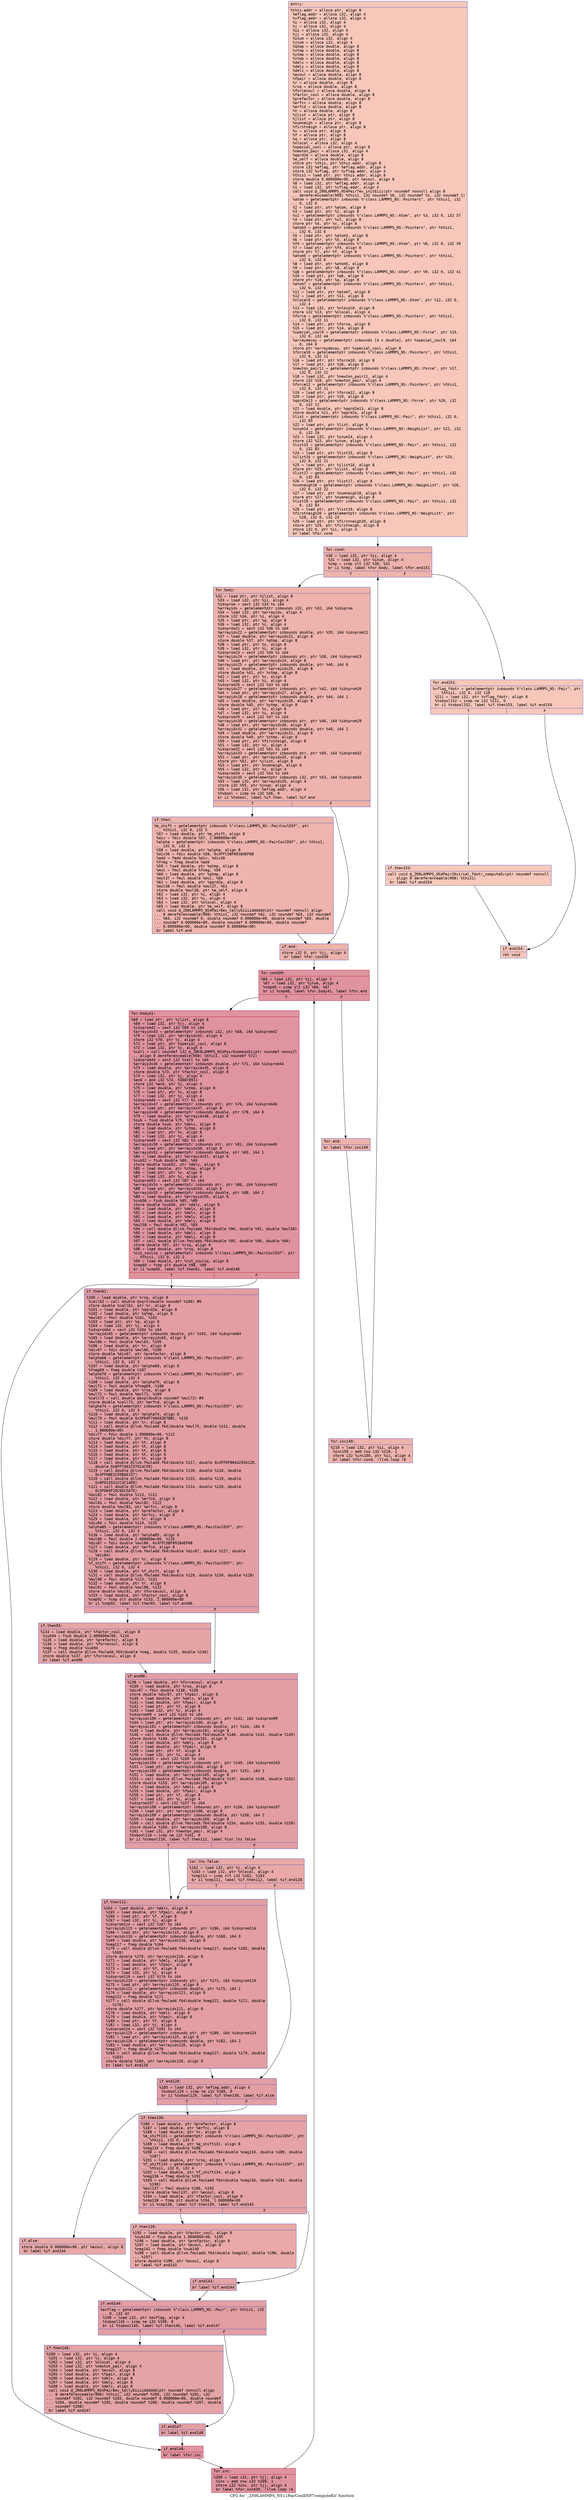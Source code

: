 digraph "CFG for '_ZN9LAMMPS_NS11PairCoulDSF7computeEii' function" {
	label="CFG for '_ZN9LAMMPS_NS11PairCoulDSF7computeEii' function";

	Node0x5622821d98b0 [shape=record,color="#3d50c3ff", style=filled, fillcolor="#ec7f6370" fontname="Courier",label="{entry:\l|  %this.addr = alloca ptr, align 8\l  %eflag.addr = alloca i32, align 4\l  %vflag.addr = alloca i32, align 4\l  %i = alloca i32, align 4\l  %j = alloca i32, align 4\l  %ii = alloca i32, align 4\l  %jj = alloca i32, align 4\l  %inum = alloca i32, align 4\l  %jnum = alloca i32, align 4\l  %qtmp = alloca double, align 8\l  %xtmp = alloca double, align 8\l  %ytmp = alloca double, align 8\l  %ztmp = alloca double, align 8\l  %delx = alloca double, align 8\l  %dely = alloca double, align 8\l  %delz = alloca double, align 8\l  %ecoul = alloca double, align 8\l  %fpair = alloca double, align 8\l  %r = alloca double, align 8\l  %rsq = alloca double, align 8\l  %forcecoul = alloca double, align 8\l  %factor_coul = alloca double, align 8\l  %prefactor = alloca double, align 8\l  %erfcc = alloca double, align 8\l  %erfcd = alloca double, align 8\l  %t = alloca double, align 8\l  %ilist = alloca ptr, align 8\l  %jlist = alloca ptr, align 8\l  %numneigh = alloca ptr, align 8\l  %firstneigh = alloca ptr, align 8\l  %x = alloca ptr, align 8\l  %f = alloca ptr, align 8\l  %q = alloca ptr, align 8\l  %nlocal = alloca i32, align 4\l  %special_coul = alloca ptr, align 8\l  %newton_pair = alloca i32, align 4\l  %qqrd2e = alloca double, align 8\l  %e_self = alloca double, align 8\l  store ptr %this, ptr %this.addr, align 8\l  store i32 %eflag, ptr %eflag.addr, align 4\l  store i32 %vflag, ptr %vflag.addr, align 4\l  %this1 = load ptr, ptr %this.addr, align 8\l  store double 0.000000e+00, ptr %ecoul, align 8\l  %0 = load i32, ptr %eflag.addr, align 4\l  %1 = load i32, ptr %vflag.addr, align 4\l  call void @_ZN9LAMMPS_NS4Pair7ev_initEiii(ptr noundef nonnull align 8\l... dereferenceable(908) %this1, i32 noundef %0, i32 noundef %1, i32 noundef 1)\l  %atom = getelementptr inbounds %\"class.LAMMPS_NS::Pointers\", ptr %this1, i32\l... 0, i32 6\l  %2 = load ptr, ptr %atom, align 8\l  %3 = load ptr, ptr %2, align 8\l  %x2 = getelementptr inbounds %\"class.LAMMPS_NS::Atom\", ptr %3, i32 0, i32 37\l  %4 = load ptr, ptr %x2, align 8\l  store ptr %4, ptr %x, align 8\l  %atom3 = getelementptr inbounds %\"class.LAMMPS_NS::Pointers\", ptr %this1,\l... i32 0, i32 6\l  %5 = load ptr, ptr %atom3, align 8\l  %6 = load ptr, ptr %5, align 8\l  %f4 = getelementptr inbounds %\"class.LAMMPS_NS::Atom\", ptr %6, i32 0, i32 39\l  %7 = load ptr, ptr %f4, align 8\l  store ptr %7, ptr %f, align 8\l  %atom5 = getelementptr inbounds %\"class.LAMMPS_NS::Pointers\", ptr %this1,\l... i32 0, i32 6\l  %8 = load ptr, ptr %atom5, align 8\l  %9 = load ptr, ptr %8, align 8\l  %q6 = getelementptr inbounds %\"class.LAMMPS_NS::Atom\", ptr %9, i32 0, i32 41\l  %10 = load ptr, ptr %q6, align 8\l  store ptr %10, ptr %q, align 8\l  %atom7 = getelementptr inbounds %\"class.LAMMPS_NS::Pointers\", ptr %this1,\l... i32 0, i32 6\l  %11 = load ptr, ptr %atom7, align 8\l  %12 = load ptr, ptr %11, align 8\l  %nlocal8 = getelementptr inbounds %\"class.LAMMPS_NS::Atom\", ptr %12, i32 0,\l... i32 4\l  %13 = load i32, ptr %nlocal8, align 8\l  store i32 %13, ptr %nlocal, align 4\l  %force = getelementptr inbounds %\"class.LAMMPS_NS::Pointers\", ptr %this1,\l... i32 0, i32 11\l  %14 = load ptr, ptr %force, align 8\l  %15 = load ptr, ptr %14, align 8\l  %special_coul9 = getelementptr inbounds %\"class.LAMMPS_NS::Force\", ptr %15,\l... i32 0, i32 44\l  %arraydecay = getelementptr inbounds [4 x double], ptr %special_coul9, i64\l... 0, i64 0\l  store ptr %arraydecay, ptr %special_coul, align 8\l  %force10 = getelementptr inbounds %\"class.LAMMPS_NS::Pointers\", ptr %this1,\l... i32 0, i32 11\l  %16 = load ptr, ptr %force10, align 8\l  %17 = load ptr, ptr %16, align 8\l  %newton_pair11 = getelementptr inbounds %\"class.LAMMPS_NS::Force\", ptr %17,\l... i32 0, i32 22\l  %18 = load i32, ptr %newton_pair11, align 4\l  store i32 %18, ptr %newton_pair, align 4\l  %force12 = getelementptr inbounds %\"class.LAMMPS_NS::Pointers\", ptr %this1,\l... i32 0, i32 11\l  %19 = load ptr, ptr %force12, align 8\l  %20 = load ptr, ptr %19, align 8\l  %qqrd2e13 = getelementptr inbounds %\"class.LAMMPS_NS::Force\", ptr %20, i32\l... 0, i32 12\l  %21 = load double, ptr %qqrd2e13, align 8\l  store double %21, ptr %qqrd2e, align 8\l  %list = getelementptr inbounds %\"class.LAMMPS_NS::Pair\", ptr %this1, i32 0,\l... i32 83\l  %22 = load ptr, ptr %list, align 8\l  %inum14 = getelementptr inbounds %\"class.LAMMPS_NS::NeighList\", ptr %22, i32\l... 0, i32 19\l  %23 = load i32, ptr %inum14, align 4\l  store i32 %23, ptr %inum, align 4\l  %list15 = getelementptr inbounds %\"class.LAMMPS_NS::Pair\", ptr %this1, i32\l... 0, i32 83\l  %24 = load ptr, ptr %list15, align 8\l  %ilist16 = getelementptr inbounds %\"class.LAMMPS_NS::NeighList\", ptr %24,\l... i32 0, i32 21\l  %25 = load ptr, ptr %ilist16, align 8\l  store ptr %25, ptr %ilist, align 8\l  %list17 = getelementptr inbounds %\"class.LAMMPS_NS::Pair\", ptr %this1, i32\l... 0, i32 83\l  %26 = load ptr, ptr %list17, align 8\l  %numneigh18 = getelementptr inbounds %\"class.LAMMPS_NS::NeighList\", ptr %26,\l... i32 0, i32 22\l  %27 = load ptr, ptr %numneigh18, align 8\l  store ptr %27, ptr %numneigh, align 8\l  %list19 = getelementptr inbounds %\"class.LAMMPS_NS::Pair\", ptr %this1, i32\l... 0, i32 83\l  %28 = load ptr, ptr %list19, align 8\l  %firstneigh20 = getelementptr inbounds %\"class.LAMMPS_NS::NeighList\", ptr\l... %28, i32 0, i32 23\l  %29 = load ptr, ptr %firstneigh20, align 8\l  store ptr %29, ptr %firstneigh, align 8\l  store i32 0, ptr %ii, align 4\l  br label %for.cond\l}"];
	Node0x5622821d98b0 -> Node0x5622821dff70[tooltip="entry -> for.cond\nProbability 100.00%" ];
	Node0x5622821dff70 [shape=record,color="#3d50c3ff", style=filled, fillcolor="#d6524470" fontname="Courier",label="{for.cond:\l|  %30 = load i32, ptr %ii, align 4\l  %31 = load i32, ptr %inum, align 4\l  %cmp = icmp slt i32 %30, %31\l  br i1 %cmp, label %for.body, label %for.end151\l|{<s0>T|<s1>F}}"];
	Node0x5622821dff70:s0 -> Node0x5622821e0210[tooltip="for.cond -> for.body\nProbability 96.88%" ];
	Node0x5622821dff70:s1 -> Node0x5622821e0290[tooltip="for.cond -> for.end151\nProbability 3.12%" ];
	Node0x5622821e0210 [shape=record,color="#3d50c3ff", style=filled, fillcolor="#d6524470" fontname="Courier",label="{for.body:\l|  %32 = load ptr, ptr %ilist, align 8\l  %33 = load i32, ptr %ii, align 4\l  %idxprom = sext i32 %33 to i64\l  %arrayidx = getelementptr inbounds i32, ptr %32, i64 %idxprom\l  %34 = load i32, ptr %arrayidx, align 4\l  store i32 %34, ptr %i, align 4\l  %35 = load ptr, ptr %q, align 8\l  %36 = load i32, ptr %i, align 4\l  %idxprom21 = sext i32 %36 to i64\l  %arrayidx22 = getelementptr inbounds double, ptr %35, i64 %idxprom21\l  %37 = load double, ptr %arrayidx22, align 8\l  store double %37, ptr %qtmp, align 8\l  %38 = load ptr, ptr %x, align 8\l  %39 = load i32, ptr %i, align 4\l  %idxprom23 = sext i32 %39 to i64\l  %arrayidx24 = getelementptr inbounds ptr, ptr %38, i64 %idxprom23\l  %40 = load ptr, ptr %arrayidx24, align 8\l  %arrayidx25 = getelementptr inbounds double, ptr %40, i64 0\l  %41 = load double, ptr %arrayidx25, align 8\l  store double %41, ptr %xtmp, align 8\l  %42 = load ptr, ptr %x, align 8\l  %43 = load i32, ptr %i, align 4\l  %idxprom26 = sext i32 %43 to i64\l  %arrayidx27 = getelementptr inbounds ptr, ptr %42, i64 %idxprom26\l  %44 = load ptr, ptr %arrayidx27, align 8\l  %arrayidx28 = getelementptr inbounds double, ptr %44, i64 1\l  %45 = load double, ptr %arrayidx28, align 8\l  store double %45, ptr %ytmp, align 8\l  %46 = load ptr, ptr %x, align 8\l  %47 = load i32, ptr %i, align 4\l  %idxprom29 = sext i32 %47 to i64\l  %arrayidx30 = getelementptr inbounds ptr, ptr %46, i64 %idxprom29\l  %48 = load ptr, ptr %arrayidx30, align 8\l  %arrayidx31 = getelementptr inbounds double, ptr %48, i64 2\l  %49 = load double, ptr %arrayidx31, align 8\l  store double %49, ptr %ztmp, align 8\l  %50 = load ptr, ptr %firstneigh, align 8\l  %51 = load i32, ptr %i, align 4\l  %idxprom32 = sext i32 %51 to i64\l  %arrayidx33 = getelementptr inbounds ptr, ptr %50, i64 %idxprom32\l  %52 = load ptr, ptr %arrayidx33, align 8\l  store ptr %52, ptr %jlist, align 8\l  %53 = load ptr, ptr %numneigh, align 8\l  %54 = load i32, ptr %i, align 4\l  %idxprom34 = sext i32 %54 to i64\l  %arrayidx35 = getelementptr inbounds i32, ptr %53, i64 %idxprom34\l  %55 = load i32, ptr %arrayidx35, align 4\l  store i32 %55, ptr %jnum, align 4\l  %56 = load i32, ptr %eflag.addr, align 4\l  %tobool = icmp ne i32 %56, 0\l  br i1 %tobool, label %if.then, label %if.end\l|{<s0>T|<s1>F}}"];
	Node0x5622821e0210:s0 -> Node0x5622821e2a00[tooltip="for.body -> if.then\nProbability 62.50%" ];
	Node0x5622821e0210:s1 -> Node0x5622821e2a70[tooltip="for.body -> if.end\nProbability 37.50%" ];
	Node0x5622821e2a00 [shape=record,color="#3d50c3ff", style=filled, fillcolor="#d8564670" fontname="Courier",label="{if.then:\l|  %e_shift = getelementptr inbounds %\"class.LAMMPS_NS::PairCoulDSF\", ptr\l... %this1, i32 0, i32 5\l  %57 = load double, ptr %e_shift, align 8\l  %div = fdiv double %57, 2.000000e+00\l  %alpha = getelementptr inbounds %\"class.LAMMPS_NS::PairCoulDSF\", ptr %this1,\l... i32 0, i32 3\l  %58 = load double, ptr %alpha, align 8\l  %div36 = fdiv double %58, 0x3FFC5BF891B4EF6B\l  %add = fadd double %div, %div36\l  %fneg = fneg double %add\l  %59 = load double, ptr %qtmp, align 8\l  %mul = fmul double %fneg, %59\l  %60 = load double, ptr %qtmp, align 8\l  %mul37 = fmul double %mul, %60\l  %61 = load double, ptr %qqrd2e, align 8\l  %mul38 = fmul double %mul37, %61\l  store double %mul38, ptr %e_self, align 8\l  %62 = load i32, ptr %i, align 4\l  %63 = load i32, ptr %i, align 4\l  %64 = load i32, ptr %nlocal, align 4\l  %65 = load double, ptr %e_self, align 8\l  call void @_ZN9LAMMPS_NS4Pair8ev_tallyEiiiidddddd(ptr noundef nonnull align\l... 8 dereferenceable(908) %this1, i32 noundef %62, i32 noundef %63, i32 noundef\l... %64, i32 noundef 0, double noundef 0.000000e+00, double noundef %65, double\l... noundef 0.000000e+00, double noundef 0.000000e+00, double noundef\l... 0.000000e+00, double noundef 0.000000e+00)\l  br label %if.end\l}"];
	Node0x5622821e2a00 -> Node0x5622821e2a70[tooltip="if.then -> if.end\nProbability 100.00%" ];
	Node0x5622821e2a70 [shape=record,color="#3d50c3ff", style=filled, fillcolor="#d6524470" fontname="Courier",label="{if.end:\l|  store i32 0, ptr %jj, align 4\l  br label %for.cond39\l}"];
	Node0x5622821e2a70 -> Node0x5622821e4440[tooltip="if.end -> for.cond39\nProbability 100.00%" ];
	Node0x5622821e4440 [shape=record,color="#b70d28ff", style=filled, fillcolor="#b70d2870" fontname="Courier",label="{for.cond39:\l|  %66 = load i32, ptr %jj, align 4\l  %67 = load i32, ptr %jnum, align 4\l  %cmp40 = icmp slt i32 %66, %67\l  br i1 %cmp40, label %for.body41, label %for.end\l|{<s0>T|<s1>F}}"];
	Node0x5622821e4440:s0 -> Node0x5622821e4600[tooltip="for.cond39 -> for.body41\nProbability 96.88%" ];
	Node0x5622821e4440:s1 -> Node0x5622821e4650[tooltip="for.cond39 -> for.end\nProbability 3.12%" ];
	Node0x5622821e4600 [shape=record,color="#b70d28ff", style=filled, fillcolor="#b70d2870" fontname="Courier",label="{for.body41:\l|  %68 = load ptr, ptr %jlist, align 8\l  %69 = load i32, ptr %jj, align 4\l  %idxprom42 = sext i32 %69 to i64\l  %arrayidx43 = getelementptr inbounds i32, ptr %68, i64 %idxprom42\l  %70 = load i32, ptr %arrayidx43, align 4\l  store i32 %70, ptr %j, align 4\l  %71 = load ptr, ptr %special_coul, align 8\l  %72 = load i32, ptr %j, align 4\l  %call = call noundef i32 @_ZNK9LAMMPS_NS4Pair6sbmaskEi(ptr noundef nonnull\l... align 8 dereferenceable(908) %this1, i32 noundef %72)\l  %idxprom44 = sext i32 %call to i64\l  %arrayidx45 = getelementptr inbounds double, ptr %71, i64 %idxprom44\l  %73 = load double, ptr %arrayidx45, align 8\l  store double %73, ptr %factor_coul, align 8\l  %74 = load i32, ptr %j, align 4\l  %and = and i32 %74, 536870911\l  store i32 %and, ptr %j, align 4\l  %75 = load double, ptr %xtmp, align 8\l  %76 = load ptr, ptr %x, align 8\l  %77 = load i32, ptr %j, align 4\l  %idxprom46 = sext i32 %77 to i64\l  %arrayidx47 = getelementptr inbounds ptr, ptr %76, i64 %idxprom46\l  %78 = load ptr, ptr %arrayidx47, align 8\l  %arrayidx48 = getelementptr inbounds double, ptr %78, i64 0\l  %79 = load double, ptr %arrayidx48, align 8\l  %sub = fsub double %75, %79\l  store double %sub, ptr %delx, align 8\l  %80 = load double, ptr %ytmp, align 8\l  %81 = load ptr, ptr %x, align 8\l  %82 = load i32, ptr %j, align 4\l  %idxprom49 = sext i32 %82 to i64\l  %arrayidx50 = getelementptr inbounds ptr, ptr %81, i64 %idxprom49\l  %83 = load ptr, ptr %arrayidx50, align 8\l  %arrayidx51 = getelementptr inbounds double, ptr %83, i64 1\l  %84 = load double, ptr %arrayidx51, align 8\l  %sub52 = fsub double %80, %84\l  store double %sub52, ptr %dely, align 8\l  %85 = load double, ptr %ztmp, align 8\l  %86 = load ptr, ptr %x, align 8\l  %87 = load i32, ptr %j, align 4\l  %idxprom53 = sext i32 %87 to i64\l  %arrayidx54 = getelementptr inbounds ptr, ptr %86, i64 %idxprom53\l  %88 = load ptr, ptr %arrayidx54, align 8\l  %arrayidx55 = getelementptr inbounds double, ptr %88, i64 2\l  %89 = load double, ptr %arrayidx55, align 8\l  %sub56 = fsub double %85, %89\l  store double %sub56, ptr %delz, align 8\l  %90 = load double, ptr %delx, align 8\l  %91 = load double, ptr %delx, align 8\l  %92 = load double, ptr %dely, align 8\l  %93 = load double, ptr %dely, align 8\l  %mul58 = fmul double %92, %93\l  %94 = call double @llvm.fmuladd.f64(double %90, double %91, double %mul58)\l  %95 = load double, ptr %delz, align 8\l  %96 = load double, ptr %delz, align 8\l  %97 = call double @llvm.fmuladd.f64(double %95, double %96, double %94)\l  store double %97, ptr %rsq, align 8\l  %98 = load double, ptr %rsq, align 8\l  %cut_coulsq = getelementptr inbounds %\"class.LAMMPS_NS::PairCoulDSF\", ptr\l... %this1, i32 0, i32 2\l  %99 = load double, ptr %cut_coulsq, align 8\l  %cmp60 = fcmp olt double %98, %99\l  br i1 %cmp60, label %if.then61, label %if.end148\l|{<s0>T|<s1>F}}"];
	Node0x5622821e4600:s0 -> Node0x5622821e19a0[tooltip="for.body41 -> if.then61\nProbability 50.00%" ];
	Node0x5622821e4600:s1 -> Node0x5622821e1a50[tooltip="for.body41 -> if.end148\nProbability 50.00%" ];
	Node0x5622821e19a0 [shape=record,color="#3d50c3ff", style=filled, fillcolor="#be242e70" fontname="Courier",label="{if.then61:\l|  %100 = load double, ptr %rsq, align 8\l  %call62 = call double @sqrt(double noundef %100) #9\l  store double %call62, ptr %r, align 8\l  %101 = load double, ptr %qqrd2e, align 8\l  %102 = load double, ptr %qtmp, align 8\l  %mul63 = fmul double %101, %102\l  %103 = load ptr, ptr %q, align 8\l  %104 = load i32, ptr %j, align 4\l  %idxprom64 = sext i32 %104 to i64\l  %arrayidx65 = getelementptr inbounds double, ptr %103, i64 %idxprom64\l  %105 = load double, ptr %arrayidx65, align 8\l  %mul66 = fmul double %mul63, %105\l  %106 = load double, ptr %r, align 8\l  %div67 = fdiv double %mul66, %106\l  store double %div67, ptr %prefactor, align 8\l  %alpha68 = getelementptr inbounds %\"class.LAMMPS_NS::PairCoulDSF\", ptr\l... %this1, i32 0, i32 3\l  %107 = load double, ptr %alpha68, align 8\l  %fneg69 = fneg double %107\l  %alpha70 = getelementptr inbounds %\"class.LAMMPS_NS::PairCoulDSF\", ptr\l... %this1, i32 0, i32 3\l  %108 = load double, ptr %alpha70, align 8\l  %mul71 = fmul double %fneg69, %108\l  %109 = load double, ptr %rsq, align 8\l  %mul72 = fmul double %mul71, %109\l  %call73 = call double @exp(double noundef %mul72) #9\l  store double %call73, ptr %erfcd, align 8\l  %alpha74 = getelementptr inbounds %\"class.LAMMPS_NS::PairCoulDSF\", ptr\l... %this1, i32 0, i32 3\l  %110 = load double, ptr %alpha74, align 8\l  %mul75 = fmul double 0x3FD4F740A93D7B8C, %110\l  %111 = load double, ptr %r, align 8\l  %112 = call double @llvm.fmuladd.f64(double %mul75, double %111, double\l... 1.000000e+00)\l  %div77 = fdiv double 1.000000e+00, %112\l  store double %div77, ptr %t, align 8\l  %113 = load double, ptr %t, align 8\l  %114 = load double, ptr %t, align 8\l  %115 = load double, ptr %t, align 8\l  %116 = load double, ptr %t, align 8\l  %117 = load double, ptr %t, align 8\l  %118 = call double @llvm.fmuladd.f64(double %117, double 0x3FF0FB844255A12D,\l... double 0xBFF7401C57014C39)\l  %119 = call double @llvm.fmuladd.f64(double %116, double %118, double\l... 0x3FF6BE1C55BAE157)\l  %120 = call double @llvm.fmuladd.f64(double %115, double %119, double\l... 0xBFD23531CC3C1469)\l  %121 = call double @llvm.fmuladd.f64(double %114, double %120, double\l... 0x3FD04F20C6EC5A7E)\l  %mul82 = fmul double %113, %121\l  %122 = load double, ptr %erfcd, align 8\l  %mul83 = fmul double %mul82, %122\l  store double %mul83, ptr %erfcc, align 8\l  %123 = load double, ptr %prefactor, align 8\l  %124 = load double, ptr %erfcc, align 8\l  %125 = load double, ptr %r, align 8\l  %div84 = fdiv double %124, %125\l  %alpha85 = getelementptr inbounds %\"class.LAMMPS_NS::PairCoulDSF\", ptr\l... %this1, i32 0, i32 3\l  %126 = load double, ptr %alpha85, align 8\l  %mul86 = fmul double 2.000000e+00, %126\l  %div87 = fdiv double %mul86, 0x3FFC5BF891B4EF6B\l  %127 = load double, ptr %erfcd, align 8\l  %128 = call double @llvm.fmuladd.f64(double %div87, double %127, double\l... %div84)\l  %129 = load double, ptr %r, align 8\l  %f_shift = getelementptr inbounds %\"class.LAMMPS_NS::PairCoulDSF\", ptr\l... %this1, i32 0, i32 4\l  %130 = load double, ptr %f_shift, align 8\l  %131 = call double @llvm.fmuladd.f64(double %129, double %130, double %128)\l  %mul90 = fmul double %123, %131\l  %132 = load double, ptr %r, align 8\l  %mul91 = fmul double %mul90, %132\l  store double %mul91, ptr %forcecoul, align 8\l  %133 = load double, ptr %factor_coul, align 8\l  %cmp92 = fcmp olt double %133, 1.000000e+00\l  br i1 %cmp92, label %if.then93, label %if.end96\l|{<s0>T|<s1>F}}"];
	Node0x5622821e19a0:s0 -> Node0x5622821eb1d0[tooltip="if.then61 -> if.then93\nProbability 50.00%" ];
	Node0x5622821e19a0:s1 -> Node0x5622821eb280[tooltip="if.then61 -> if.end96\nProbability 50.00%" ];
	Node0x5622821eb1d0 [shape=record,color="#3d50c3ff", style=filled, fillcolor="#c5333470" fontname="Courier",label="{if.then93:\l|  %134 = load double, ptr %factor_coul, align 8\l  %sub94 = fsub double 1.000000e+00, %134\l  %135 = load double, ptr %prefactor, align 8\l  %136 = load double, ptr %forcecoul, align 8\l  %neg = fneg double %sub94\l  %137 = call double @llvm.fmuladd.f64(double %neg, double %135, double %136)\l  store double %137, ptr %forcecoul, align 8\l  br label %if.end96\l}"];
	Node0x5622821eb1d0 -> Node0x5622821eb280[tooltip="if.then93 -> if.end96\nProbability 100.00%" ];
	Node0x5622821eb280 [shape=record,color="#3d50c3ff", style=filled, fillcolor="#be242e70" fontname="Courier",label="{if.end96:\l|  %138 = load double, ptr %forcecoul, align 8\l  %139 = load double, ptr %rsq, align 8\l  %div97 = fdiv double %138, %139\l  store double %div97, ptr %fpair, align 8\l  %140 = load double, ptr %delx, align 8\l  %141 = load double, ptr %fpair, align 8\l  %142 = load ptr, ptr %f, align 8\l  %143 = load i32, ptr %i, align 4\l  %idxprom99 = sext i32 %143 to i64\l  %arrayidx100 = getelementptr inbounds ptr, ptr %142, i64 %idxprom99\l  %144 = load ptr, ptr %arrayidx100, align 8\l  %arrayidx101 = getelementptr inbounds double, ptr %144, i64 0\l  %145 = load double, ptr %arrayidx101, align 8\l  %146 = call double @llvm.fmuladd.f64(double %140, double %141, double %145)\l  store double %146, ptr %arrayidx101, align 8\l  %147 = load double, ptr %dely, align 8\l  %148 = load double, ptr %fpair, align 8\l  %149 = load ptr, ptr %f, align 8\l  %150 = load i32, ptr %i, align 4\l  %idxprom103 = sext i32 %150 to i64\l  %arrayidx104 = getelementptr inbounds ptr, ptr %149, i64 %idxprom103\l  %151 = load ptr, ptr %arrayidx104, align 8\l  %arrayidx105 = getelementptr inbounds double, ptr %151, i64 1\l  %152 = load double, ptr %arrayidx105, align 8\l  %153 = call double @llvm.fmuladd.f64(double %147, double %148, double %152)\l  store double %153, ptr %arrayidx105, align 8\l  %154 = load double, ptr %delz, align 8\l  %155 = load double, ptr %fpair, align 8\l  %156 = load ptr, ptr %f, align 8\l  %157 = load i32, ptr %i, align 4\l  %idxprom107 = sext i32 %157 to i64\l  %arrayidx108 = getelementptr inbounds ptr, ptr %156, i64 %idxprom107\l  %158 = load ptr, ptr %arrayidx108, align 8\l  %arrayidx109 = getelementptr inbounds double, ptr %158, i64 2\l  %159 = load double, ptr %arrayidx109, align 8\l  %160 = call double @llvm.fmuladd.f64(double %154, double %155, double %159)\l  store double %160, ptr %arrayidx109, align 8\l  %161 = load i32, ptr %newton_pair, align 4\l  %tobool110 = icmp ne i32 %161, 0\l  br i1 %tobool110, label %if.then112, label %lor.lhs.false\l|{<s0>T|<s1>F}}"];
	Node0x5622821eb280:s0 -> Node0x5622821ed210[tooltip="if.end96 -> if.then112\nProbability 62.50%" ];
	Node0x5622821eb280:s1 -> Node0x5622821ed260[tooltip="if.end96 -> lor.lhs.false\nProbability 37.50%" ];
	Node0x5622821ed260 [shape=record,color="#3d50c3ff", style=filled, fillcolor="#ca3b3770" fontname="Courier",label="{lor.lhs.false:\l|  %162 = load i32, ptr %j, align 4\l  %163 = load i32, ptr %nlocal, align 4\l  %cmp111 = icmp slt i32 %162, %163\l  br i1 %cmp111, label %if.then112, label %if.end128\l|{<s0>T|<s1>F}}"];
	Node0x5622821ed260:s0 -> Node0x5622821ed210[tooltip="lor.lhs.false -> if.then112\nProbability 50.00%" ];
	Node0x5622821ed260:s1 -> Node0x5622821ed520[tooltip="lor.lhs.false -> if.end128\nProbability 50.00%" ];
	Node0x5622821ed210 [shape=record,color="#3d50c3ff", style=filled, fillcolor="#be242e70" fontname="Courier",label="{if.then112:\l|  %164 = load double, ptr %delx, align 8\l  %165 = load double, ptr %fpair, align 8\l  %166 = load ptr, ptr %f, align 8\l  %167 = load i32, ptr %j, align 4\l  %idxprom114 = sext i32 %167 to i64\l  %arrayidx115 = getelementptr inbounds ptr, ptr %166, i64 %idxprom114\l  %168 = load ptr, ptr %arrayidx115, align 8\l  %arrayidx116 = getelementptr inbounds double, ptr %168, i64 0\l  %169 = load double, ptr %arrayidx116, align 8\l  %neg117 = fneg double %164\l  %170 = call double @llvm.fmuladd.f64(double %neg117, double %165, double\l... %169)\l  store double %170, ptr %arrayidx116, align 8\l  %171 = load double, ptr %dely, align 8\l  %172 = load double, ptr %fpair, align 8\l  %173 = load ptr, ptr %f, align 8\l  %174 = load i32, ptr %j, align 4\l  %idxprom119 = sext i32 %174 to i64\l  %arrayidx120 = getelementptr inbounds ptr, ptr %173, i64 %idxprom119\l  %175 = load ptr, ptr %arrayidx120, align 8\l  %arrayidx121 = getelementptr inbounds double, ptr %175, i64 1\l  %176 = load double, ptr %arrayidx121, align 8\l  %neg122 = fneg double %171\l  %177 = call double @llvm.fmuladd.f64(double %neg122, double %172, double\l... %176)\l  store double %177, ptr %arrayidx121, align 8\l  %178 = load double, ptr %delz, align 8\l  %179 = load double, ptr %fpair, align 8\l  %180 = load ptr, ptr %f, align 8\l  %181 = load i32, ptr %j, align 4\l  %idxprom124 = sext i32 %181 to i64\l  %arrayidx125 = getelementptr inbounds ptr, ptr %180, i64 %idxprom124\l  %182 = load ptr, ptr %arrayidx125, align 8\l  %arrayidx126 = getelementptr inbounds double, ptr %182, i64 2\l  %183 = load double, ptr %arrayidx126, align 8\l  %neg127 = fneg double %178\l  %184 = call double @llvm.fmuladd.f64(double %neg127, double %179, double\l... %183)\l  store double %184, ptr %arrayidx126, align 8\l  br label %if.end128\l}"];
	Node0x5622821ed210 -> Node0x5622821ed520[tooltip="if.then112 -> if.end128\nProbability 100.00%" ];
	Node0x5622821ed520 [shape=record,color="#3d50c3ff", style=filled, fillcolor="#be242e70" fontname="Courier",label="{if.end128:\l|  %185 = load i32, ptr %eflag.addr, align 4\l  %tobool129 = icmp ne i32 %185, 0\l  br i1 %tobool129, label %if.then130, label %if.else\l|{<s0>T|<s1>F}}"];
	Node0x5622821ed520:s0 -> Node0x5622821eef30[tooltip="if.end128 -> if.then130\nProbability 62.50%" ];
	Node0x5622821ed520:s1 -> Node0x5622821eef80[tooltip="if.end128 -> if.else\nProbability 37.50%" ];
	Node0x5622821eef30 [shape=record,color="#3d50c3ff", style=filled, fillcolor="#c32e3170" fontname="Courier",label="{if.then130:\l|  %186 = load double, ptr %prefactor, align 8\l  %187 = load double, ptr %erfcc, align 8\l  %188 = load double, ptr %r, align 8\l  %e_shift131 = getelementptr inbounds %\"class.LAMMPS_NS::PairCoulDSF\", ptr\l... %this1, i32 0, i32 5\l  %189 = load double, ptr %e_shift131, align 8\l  %neg133 = fneg double %188\l  %190 = call double @llvm.fmuladd.f64(double %neg133, double %189, double\l... %187)\l  %191 = load double, ptr %rsq, align 8\l  %f_shift134 = getelementptr inbounds %\"class.LAMMPS_NS::PairCoulDSF\", ptr\l... %this1, i32 0, i32 4\l  %192 = load double, ptr %f_shift134, align 8\l  %neg136 = fneg double %191\l  %193 = call double @llvm.fmuladd.f64(double %neg136, double %192, double\l... %190)\l  %mul137 = fmul double %186, %193\l  store double %mul137, ptr %ecoul, align 8\l  %194 = load double, ptr %factor_coul, align 8\l  %cmp138 = fcmp olt double %194, 1.000000e+00\l  br i1 %cmp138, label %if.then139, label %if.end143\l|{<s0>T|<s1>F}}"];
	Node0x5622821eef30:s0 -> Node0x5622821e7d70[tooltip="if.then130 -> if.then139\nProbability 50.00%" ];
	Node0x5622821eef30:s1 -> Node0x5622821e7dc0[tooltip="if.then130 -> if.end143\nProbability 50.00%" ];
	Node0x5622821e7d70 [shape=record,color="#3d50c3ff", style=filled, fillcolor="#ca3b3770" fontname="Courier",label="{if.then139:\l|  %195 = load double, ptr %factor_coul, align 8\l  %sub140 = fsub double 1.000000e+00, %195\l  %196 = load double, ptr %prefactor, align 8\l  %197 = load double, ptr %ecoul, align 8\l  %neg142 = fneg double %sub140\l  %198 = call double @llvm.fmuladd.f64(double %neg142, double %196, double\l... %197)\l  store double %198, ptr %ecoul, align 8\l  br label %if.end143\l}"];
	Node0x5622821e7d70 -> Node0x5622821e7dc0[tooltip="if.then139 -> if.end143\nProbability 100.00%" ];
	Node0x5622821e7dc0 [shape=record,color="#3d50c3ff", style=filled, fillcolor="#c32e3170" fontname="Courier",label="{if.end143:\l|  br label %if.end144\l}"];
	Node0x5622821e7dc0 -> Node0x5622821e84c0[tooltip="if.end143 -> if.end144\nProbability 100.00%" ];
	Node0x5622821eef80 [shape=record,color="#3d50c3ff", style=filled, fillcolor="#ca3b3770" fontname="Courier",label="{if.else:\l|  store double 0.000000e+00, ptr %ecoul, align 8\l  br label %if.end144\l}"];
	Node0x5622821eef80 -> Node0x5622821e84c0[tooltip="if.else -> if.end144\nProbability 100.00%" ];
	Node0x5622821e84c0 [shape=record,color="#3d50c3ff", style=filled, fillcolor="#be242e70" fontname="Courier",label="{if.end144:\l|  %evflag = getelementptr inbounds %\"class.LAMMPS_NS::Pair\", ptr %this1, i32\l... 0, i32 42\l  %199 = load i32, ptr %evflag, align 4\l  %tobool145 = icmp ne i32 %199, 0\l  br i1 %tobool145, label %if.then146, label %if.end147\l|{<s0>T|<s1>F}}"];
	Node0x5622821e84c0:s0 -> Node0x5622821e33c0[tooltip="if.end144 -> if.then146\nProbability 62.50%" ];
	Node0x5622821e84c0:s1 -> Node0x5622821e3440[tooltip="if.end144 -> if.end147\nProbability 37.50%" ];
	Node0x5622821e33c0 [shape=record,color="#3d50c3ff", style=filled, fillcolor="#c32e3170" fontname="Courier",label="{if.then146:\l|  %200 = load i32, ptr %i, align 4\l  %201 = load i32, ptr %j, align 4\l  %202 = load i32, ptr %nlocal, align 4\l  %203 = load i32, ptr %newton_pair, align 4\l  %204 = load double, ptr %ecoul, align 8\l  %205 = load double, ptr %fpair, align 8\l  %206 = load double, ptr %delx, align 8\l  %207 = load double, ptr %dely, align 8\l  %208 = load double, ptr %delz, align 8\l  call void @_ZN9LAMMPS_NS4Pair8ev_tallyEiiiidddddd(ptr noundef nonnull align\l... 8 dereferenceable(908) %this1, i32 noundef %200, i32 noundef %201, i32\l... noundef %202, i32 noundef %203, double noundef 0.000000e+00, double noundef\l... %204, double noundef %205, double noundef %206, double noundef %207, double\l... noundef %208)\l  br label %if.end147\l}"];
	Node0x5622821e33c0 -> Node0x5622821e3440[tooltip="if.then146 -> if.end147\nProbability 100.00%" ];
	Node0x5622821e3440 [shape=record,color="#3d50c3ff", style=filled, fillcolor="#be242e70" fontname="Courier",label="{if.end147:\l|  br label %if.end148\l}"];
	Node0x5622821e3440 -> Node0x5622821e1a50[tooltip="if.end147 -> if.end148\nProbability 100.00%" ];
	Node0x5622821e1a50 [shape=record,color="#b70d28ff", style=filled, fillcolor="#b70d2870" fontname="Courier",label="{if.end148:\l|  br label %for.inc\l}"];
	Node0x5622821e1a50 -> Node0x5622821e3ec0[tooltip="if.end148 -> for.inc\nProbability 100.00%" ];
	Node0x5622821e3ec0 [shape=record,color="#b70d28ff", style=filled, fillcolor="#b70d2870" fontname="Courier",label="{for.inc:\l|  %209 = load i32, ptr %jj, align 4\l  %inc = add nsw i32 %209, 1\l  store i32 %inc, ptr %jj, align 4\l  br label %for.cond39, !llvm.loop !6\l}"];
	Node0x5622821e3ec0 -> Node0x5622821e4440[tooltip="for.inc -> for.cond39\nProbability 100.00%" ];
	Node0x5622821e4650 [shape=record,color="#3d50c3ff", style=filled, fillcolor="#d6524470" fontname="Courier",label="{for.end:\l|  br label %for.inc149\l}"];
	Node0x5622821e4650 -> Node0x5622821f3b60[tooltip="for.end -> for.inc149\nProbability 100.00%" ];
	Node0x5622821f3b60 [shape=record,color="#3d50c3ff", style=filled, fillcolor="#d6524470" fontname="Courier",label="{for.inc149:\l|  %210 = load i32, ptr %ii, align 4\l  %inc150 = add nsw i32 %210, 1\l  store i32 %inc150, ptr %ii, align 4\l  br label %for.cond, !llvm.loop !8\l}"];
	Node0x5622821f3b60 -> Node0x5622821dff70[tooltip="for.inc149 -> for.cond\nProbability 100.00%" ];
	Node0x5622821e0290 [shape=record,color="#3d50c3ff", style=filled, fillcolor="#ec7f6370" fontname="Courier",label="{for.end151:\l|  %vflag_fdotr = getelementptr inbounds %\"class.LAMMPS_NS::Pair\", ptr\l... %this1, i32 0, i32 118\l  %211 = load i32, ptr %vflag_fdotr, align 8\l  %tobool152 = icmp ne i32 %211, 0\l  br i1 %tobool152, label %if.then153, label %if.end154\l|{<s0>T|<s1>F}}"];
	Node0x5622821e0290:s0 -> Node0x5622821f4150[tooltip="for.end151 -> if.then153\nProbability 62.50%" ];
	Node0x5622821e0290:s1 -> Node0x5622821f41d0[tooltip="for.end151 -> if.end154\nProbability 37.50%" ];
	Node0x5622821f4150 [shape=record,color="#3d50c3ff", style=filled, fillcolor="#ed836670" fontname="Courier",label="{if.then153:\l|  call void @_ZN9LAMMPS_NS4Pair20virial_fdotr_computeEv(ptr noundef nonnull\l... align 8 dereferenceable(908) %this1)\l  br label %if.end154\l}"];
	Node0x5622821f4150 -> Node0x5622821f41d0[tooltip="if.then153 -> if.end154\nProbability 100.00%" ];
	Node0x5622821f41d0 [shape=record,color="#3d50c3ff", style=filled, fillcolor="#ec7f6370" fontname="Courier",label="{if.end154:\l|  ret void\l}"];
}
